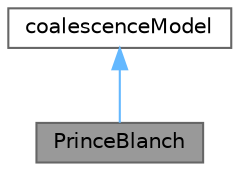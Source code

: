 digraph "PrinceBlanch"
{
 // LATEX_PDF_SIZE
  bgcolor="transparent";
  edge [fontname=Helvetica,fontsize=10,labelfontname=Helvetica,labelfontsize=10];
  node [fontname=Helvetica,fontsize=10,shape=box,height=0.2,width=0.4];
  Node1 [id="Node000001",label="PrinceBlanch",height=0.2,width=0.4,color="gray40", fillcolor="grey60", style="filled", fontcolor="black",tooltip="Model of Prince and Blanch (1990). The coalescence rate is calculated by."];
  Node2 -> Node1 [id="edge1_Node000001_Node000002",dir="back",color="steelblue1",style="solid",tooltip=" "];
  Node2 [id="Node000002",label="coalescenceModel",height=0.2,width=0.4,color="gray40", fillcolor="white", style="filled",URL="$classFoam_1_1diameterModels_1_1coalescenceModel.html",tooltip="Base class for coalescence models."];
}

